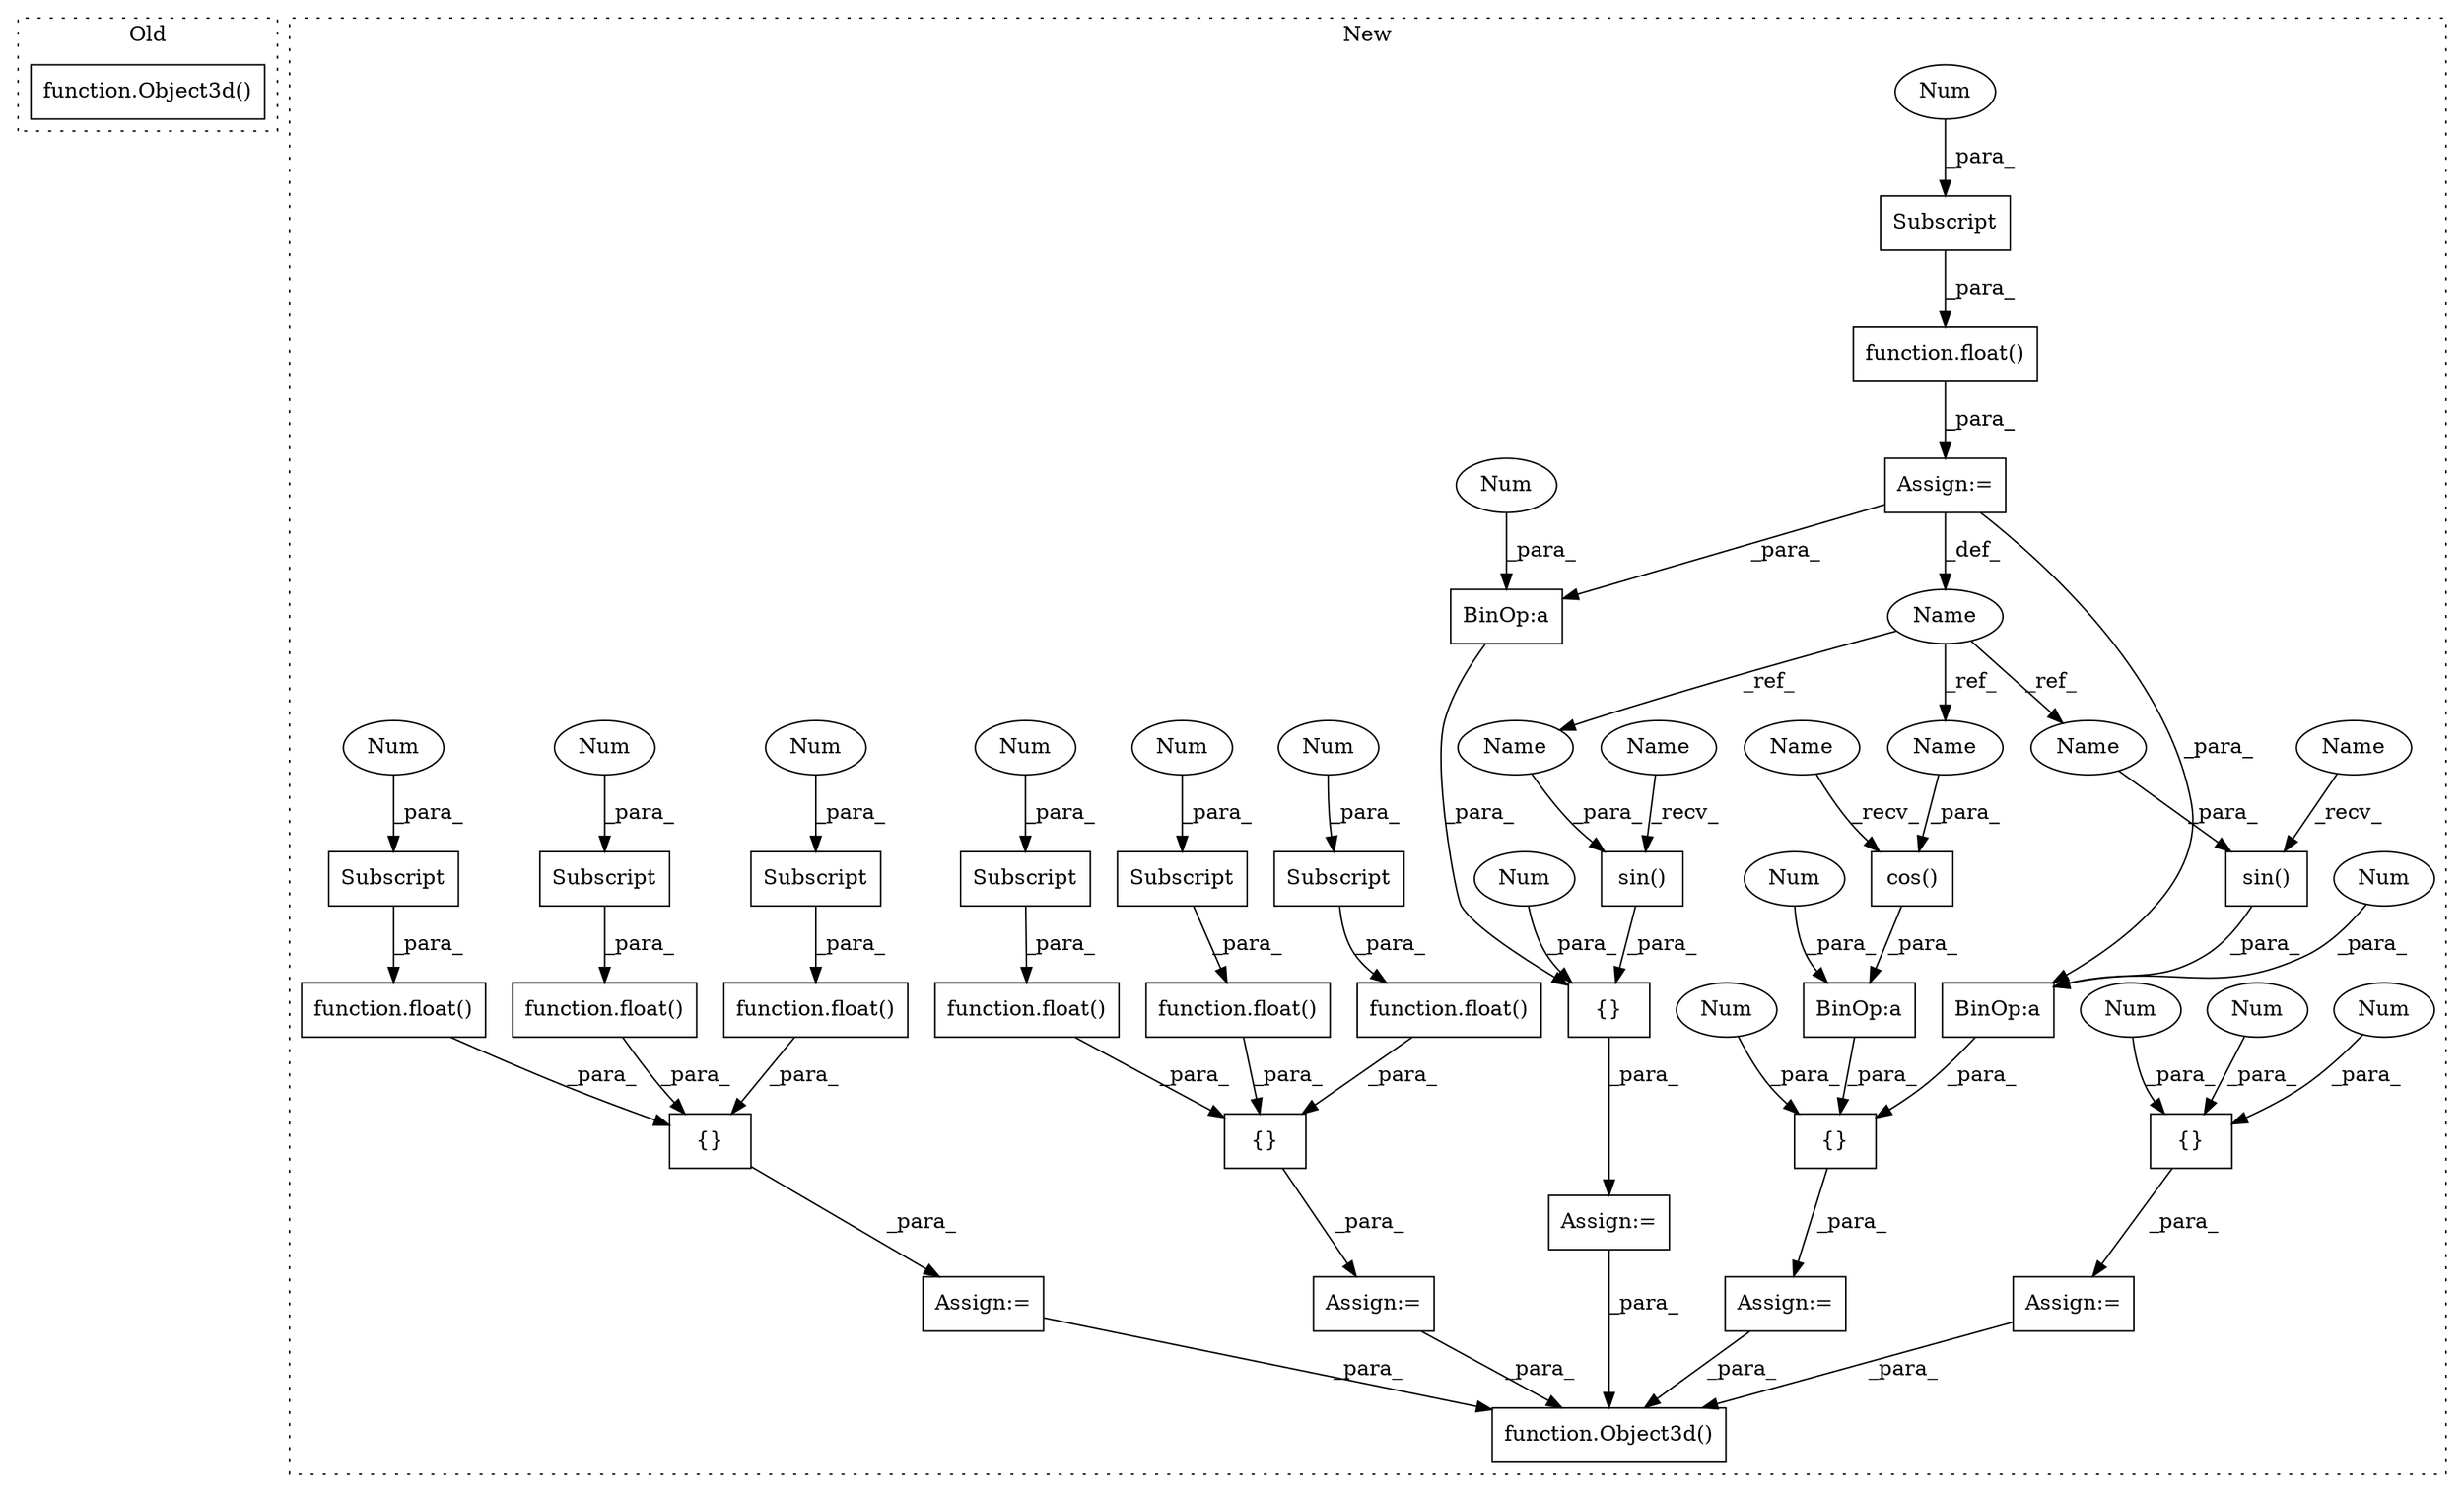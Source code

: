 digraph G {
subgraph cluster0 {
1 [label="function.Object3d()" a="75" s="2765,2783" l="9,1" shape="box"];
label = "Old";
style="dotted";
}
subgraph cluster1 {
2 [label="function.float()" a="75" s="2932,2944" l="6,1" shape="box"];
3 [label="sin()" a="75" s="2972,2981" l="7,1" shape="box"];
4 [label="BinOp:a" a="82" s="2986" l="3" shape="box"];
5 [label="BinOp:a" a="82" s="2969" l="3" shape="box"];
6 [label="BinOp:a" a="82" s="3053" l="3" shape="box"];
7 [label="{}" a="59" s="3050,3081" l="1,0" shape="box"];
8 [label="Subscript" a="63" s="2938,0" l="6,0" shape="box"];
9 [label="{}" a="59" s="2966,3002" l="1,0" shape="box"];
10 [label="function.Object3d()" a="75" s="3111,3160" l="9,1" shape="box"];
11 [label="{}" a="59" s="3021,3029" l="1,0" shape="box"];
12 [label="Num" a="76" s="3028" l="1" shape="ellipse"];
13 [label="{}" a="59" s="2804,2848" l="1,0" shape="box"];
14 [label="Num" a="76" s="3052" l="1" shape="ellipse"];
15 [label="{}" a="59" s="2869,2913" l="1,0" shape="box"];
16 [label="Num" a="76" s="2942" l="1" shape="ellipse"];
17 [label="Num" a="76" s="2985" l="1" shape="ellipse"];
18 [label="Num" a="76" s="2968" l="1" shape="ellipse"];
19 [label="Num" a="76" s="3025" l="1" shape="ellipse"];
20 [label="Num" a="76" s="3022" l="1" shape="ellipse"];
21 [label="Num" a="76" s="3080" l="1" shape="ellipse"];
22 [label="Num" a="76" s="3001" l="1" shape="ellipse"];
23 [label="Name" a="87" s="2927" l="2" shape="ellipse"];
24 [label="sin()" a="75" s="3068,3077" l="7,1" shape="box"];
25 [label="function.float()" a="75" s="2805,2817" l="6,1" shape="box"];
26 [label="Subscript" a="63" s="2811,0" l="6,0" shape="box"];
27 [label="function.float()" a="75" s="2820,2832" l="6,1" shape="box"];
28 [label="Subscript" a="63" s="2826,0" l="6,0" shape="box"];
29 [label="function.float()" a="75" s="2835,2847" l="6,1" shape="box"];
30 [label="Subscript" a="63" s="2841,0" l="6,0" shape="box"];
31 [label="function.float()" a="75" s="2870,2882" l="6,1" shape="box"];
32 [label="Subscript" a="63" s="2876,0" l="6,0" shape="box"];
33 [label="function.float()" a="75" s="2885,2897" l="6,1" shape="box"];
34 [label="Subscript" a="63" s="2891,0" l="6,0" shape="box"];
35 [label="function.float()" a="75" s="2900,2912" l="6,1" shape="box"];
36 [label="Subscript" a="63" s="2906,0" l="6,0" shape="box"];
37 [label="Num" a="76" s="2830" l="1" shape="ellipse"];
38 [label="Num" a="76" s="2895" l="1" shape="ellipse"];
39 [label="Num" a="76" s="2880" l="1" shape="ellipse"];
40 [label="Num" a="76" s="2910" l="1" shape="ellipse"];
41 [label="Num" a="76" s="2815" l="1" shape="ellipse"];
42 [label="Num" a="76" s="2845" l="1" shape="ellipse"];
43 [label="Assign:=" a="68" s="2929" l="3" shape="box"];
44 [label="Assign:=" a="68" s="3047" l="3" shape="box"];
45 [label="Assign:=" a="68" s="3018" l="3" shape="box"];
46 [label="Assign:=" a="68" s="2801" l="3" shape="box"];
47 [label="Assign:=" a="68" s="2963" l="3" shape="box"];
48 [label="Assign:=" a="68" s="2866" l="3" shape="box"];
49 [label="cos()" a="75" s="2989,2998" l="7,1" shape="box"];
50 [label="Name" a="87" s="3068" l="2" shape="ellipse"];
51 [label="Name" a="87" s="2989" l="2" shape="ellipse"];
52 [label="Name" a="87" s="2972" l="2" shape="ellipse"];
53 [label="Name" a="87" s="3075" l="2" shape="ellipse"];
54 [label="Name" a="87" s="2996" l="2" shape="ellipse"];
55 [label="Name" a="87" s="2979" l="2" shape="ellipse"];
label = "New";
style="dotted";
}
2 -> 43 [label="_para_"];
3 -> 5 [label="_para_"];
4 -> 9 [label="_para_"];
5 -> 9 [label="_para_"];
6 -> 7 [label="_para_"];
7 -> 44 [label="_para_"];
8 -> 2 [label="_para_"];
9 -> 47 [label="_para_"];
11 -> 45 [label="_para_"];
12 -> 11 [label="_para_"];
13 -> 46 [label="_para_"];
14 -> 6 [label="_para_"];
15 -> 48 [label="_para_"];
16 -> 8 [label="_para_"];
17 -> 4 [label="_para_"];
18 -> 5 [label="_para_"];
19 -> 11 [label="_para_"];
20 -> 11 [label="_para_"];
21 -> 7 [label="_para_"];
22 -> 9 [label="_para_"];
23 -> 54 [label="_ref_"];
23 -> 55 [label="_ref_"];
23 -> 53 [label="_ref_"];
24 -> 7 [label="_para_"];
25 -> 13 [label="_para_"];
26 -> 25 [label="_para_"];
27 -> 13 [label="_para_"];
28 -> 27 [label="_para_"];
29 -> 13 [label="_para_"];
30 -> 29 [label="_para_"];
31 -> 15 [label="_para_"];
32 -> 31 [label="_para_"];
33 -> 15 [label="_para_"];
34 -> 33 [label="_para_"];
35 -> 15 [label="_para_"];
36 -> 35 [label="_para_"];
37 -> 28 [label="_para_"];
38 -> 34 [label="_para_"];
39 -> 32 [label="_para_"];
40 -> 36 [label="_para_"];
41 -> 26 [label="_para_"];
42 -> 30 [label="_para_"];
43 -> 23 [label="_def_"];
43 -> 5 [label="_para_"];
43 -> 6 [label="_para_"];
44 -> 10 [label="_para_"];
45 -> 10 [label="_para_"];
46 -> 10 [label="_para_"];
47 -> 10 [label="_para_"];
48 -> 10 [label="_para_"];
49 -> 4 [label="_para_"];
50 -> 24 [label="_recv_"];
51 -> 49 [label="_recv_"];
52 -> 3 [label="_recv_"];
53 -> 24 [label="_para_"];
54 -> 49 [label="_para_"];
55 -> 3 [label="_para_"];
}